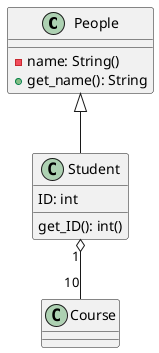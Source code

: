 # PlantUML Editor

@startuml

class People {
-name: String()  
+get_name(): String  
  
}

class Student {
  ID: int
  get_ID(): int()
}

class Course{
  
  }


People <|-- Student
Student "1" o-- "10" Course


@enduml